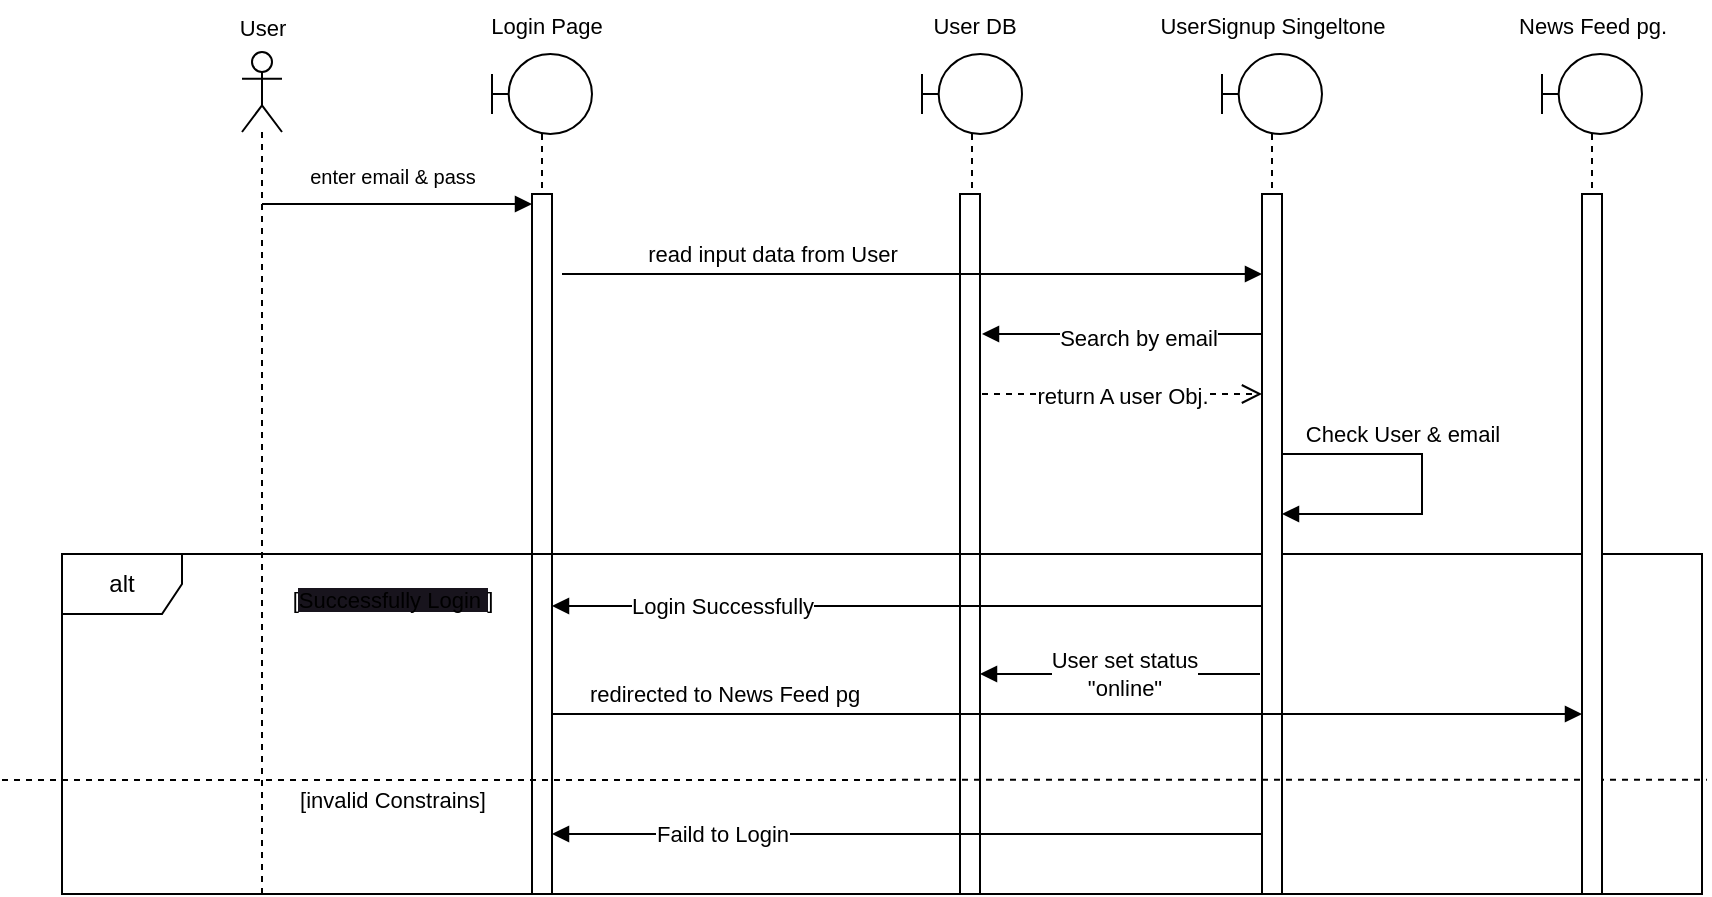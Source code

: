 <mxfile version="25.0.2">
  <diagram name="Page-1" id="2SzWfhOFsnxvCo7K4J0q">
    <mxGraphModel dx="1050" dy="621" grid="1" gridSize="10" guides="1" tooltips="1" connect="1" arrows="1" fold="1" page="1" pageScale="1" pageWidth="1169" pageHeight="827" math="0" shadow="0">
      <root>
        <mxCell id="0" />
        <mxCell id="1" parent="0" />
        <mxCell id="sLEiHJOJmz-WyEaxbIG9-1" value="" style="shape=umlLifeline;perimeter=lifelinePerimeter;whiteSpace=wrap;html=1;container=1;dropTarget=0;collapsible=0;recursiveResize=0;outlineConnect=0;portConstraint=eastwest;newEdgeStyle={&quot;curved&quot;:0,&quot;rounded&quot;:0};participant=umlActor;" parent="1" vertex="1">
          <mxGeometry x="320" y="119" width="20" height="421" as="geometry" />
        </mxCell>
        <mxCell id="sLEiHJOJmz-WyEaxbIG9-2" value="&lt;span style=&quot;font-weight: normal;&quot;&gt;&lt;font style=&quot;font-size: 11px;&quot;&gt;User&lt;/font&gt;&lt;/span&gt;" style="text;align=center;fontStyle=1;verticalAlign=middle;spacingLeft=3;spacingRight=3;strokeColor=none;rotatable=0;points=[[0,0.5],[1,0.5]];portConstraint=eastwest;html=1;" parent="1" vertex="1">
          <mxGeometry x="315" y="94" width="30" height="26" as="geometry" />
        </mxCell>
        <mxCell id="sLEiHJOJmz-WyEaxbIG9-3" value="" style="html=1;points=[[0,0,0,0,5],[0,1,0,0,-5],[1,0,0,0,5],[1,1,0,0,-5]];perimeter=orthogonalPerimeter;outlineConnect=0;targetShapes=umlLifeline;portConstraint=eastwest;newEdgeStyle={&quot;curved&quot;:0,&quot;rounded&quot;:0};" parent="1" vertex="1">
          <mxGeometry x="465" y="190" width="10" height="350" as="geometry" />
        </mxCell>
        <mxCell id="sLEiHJOJmz-WyEaxbIG9-4" value="" style="shape=umlLifeline;perimeter=lifelinePerimeter;whiteSpace=wrap;html=1;container=1;dropTarget=0;collapsible=0;recursiveResize=0;outlineConnect=0;portConstraint=eastwest;newEdgeStyle={&quot;curved&quot;:0,&quot;rounded&quot;:0};participant=umlBoundary;" parent="1" vertex="1">
          <mxGeometry x="445" y="120" width="50" height="70" as="geometry" />
        </mxCell>
        <mxCell id="sLEiHJOJmz-WyEaxbIG9-5" value="&lt;span style=&quot;font-weight: normal;&quot;&gt;&lt;font style=&quot;font-size: 11px;&quot;&gt;Login Page&lt;/font&gt;&lt;/span&gt;" style="text;align=center;fontStyle=1;verticalAlign=middle;spacingLeft=3;spacingRight=3;strokeColor=none;rotatable=0;points=[[0,0.5],[1,0.5]];portConstraint=eastwest;html=1;" parent="1" vertex="1">
          <mxGeometry x="457" y="93" width="30" height="26" as="geometry" />
        </mxCell>
        <mxCell id="sLEiHJOJmz-WyEaxbIG9-12" value="&lt;font size=&quot;1&quot;&gt;enter email &amp;amp; pass&lt;/font&gt;" style="html=1;verticalAlign=bottom;endArrow=block;curved=0;rounded=0;entryX=0;entryY=0;entryDx=0;entryDy=5;entryPerimeter=0;" parent="1" source="sLEiHJOJmz-WyEaxbIG9-1" target="sLEiHJOJmz-WyEaxbIG9-3" edge="1">
          <mxGeometry x="-0.036" y="5" relative="1" as="geometry">
            <mxPoint x="385" y="220" as="sourcePoint" />
            <mxPoint x="405" y="160" as="targetPoint" />
            <mxPoint as="offset" />
          </mxGeometry>
        </mxCell>
        <mxCell id="sLEiHJOJmz-WyEaxbIG9-14" value="" style="html=1;points=[[0,0,0,0,5],[0,1,0,0,-5],[1,0,0,0,5],[1,1,0,0,-5]];perimeter=orthogonalPerimeter;outlineConnect=0;targetShapes=umlLifeline;portConstraint=eastwest;newEdgeStyle={&quot;curved&quot;:0,&quot;rounded&quot;:0};" parent="1" vertex="1">
          <mxGeometry x="679" y="190" width="10" height="350" as="geometry" />
        </mxCell>
        <mxCell id="sLEiHJOJmz-WyEaxbIG9-15" value="&lt;span style=&quot;font-weight: normal;&quot;&gt;&lt;font style=&quot;font-size: 11px;&quot;&gt;User DB&lt;/font&gt;&lt;/span&gt;" style="text;align=center;fontStyle=1;verticalAlign=middle;spacingLeft=3;spacingRight=3;strokeColor=none;rotatable=0;points=[[0,0.5],[1,0.5]];portConstraint=eastwest;html=1;" parent="1" vertex="1">
          <mxGeometry x="671" y="93" width="30" height="26" as="geometry" />
        </mxCell>
        <mxCell id="sLEiHJOJmz-WyEaxbIG9-16" value="" style="shape=umlLifeline;perimeter=lifelinePerimeter;whiteSpace=wrap;html=1;container=1;dropTarget=0;collapsible=0;recursiveResize=0;outlineConnect=0;portConstraint=eastwest;newEdgeStyle={&quot;curved&quot;:0,&quot;rounded&quot;:0};participant=umlBoundary;" parent="1" vertex="1">
          <mxGeometry x="660" y="120" width="50" height="70" as="geometry" />
        </mxCell>
        <mxCell id="sLEiHJOJmz-WyEaxbIG9-17" value="" style="html=1;verticalAlign=bottom;endArrow=block;curved=0;rounded=0;" parent="1" target="sLEiHJOJmz-WyEaxbIG9-22" edge="1">
          <mxGeometry x="0.772" relative="1" as="geometry">
            <mxPoint x="480" y="230" as="sourcePoint" />
            <mxPoint x="450" y="230" as="targetPoint" />
            <mxPoint as="offset" />
          </mxGeometry>
        </mxCell>
        <mxCell id="sLEiHJOJmz-WyEaxbIG9-32" value="read input data from User" style="edgeLabel;html=1;align=center;verticalAlign=middle;resizable=0;points=[];" parent="sLEiHJOJmz-WyEaxbIG9-17" vertex="1" connectable="0">
          <mxGeometry x="-0.649" y="3" relative="1" as="geometry">
            <mxPoint x="43" y="-7" as="offset" />
          </mxGeometry>
        </mxCell>
        <mxCell id="sLEiHJOJmz-WyEaxbIG9-18" value="" style="html=1;verticalAlign=bottom;endArrow=block;curved=0;rounded=0;" parent="1" source="sLEiHJOJmz-WyEaxbIG9-22" edge="1">
          <mxGeometry x="0.641" y="20" relative="1" as="geometry">
            <mxPoint x="469" y="260" as="sourcePoint" />
            <mxPoint x="690" y="260" as="targetPoint" />
            <mxPoint as="offset" />
          </mxGeometry>
        </mxCell>
        <mxCell id="sLEiHJOJmz-WyEaxbIG9-33" value="Search by email" style="edgeLabel;html=1;align=center;verticalAlign=middle;resizable=0;points=[];" parent="sLEiHJOJmz-WyEaxbIG9-18" vertex="1" connectable="0">
          <mxGeometry x="-0.11" y="2" relative="1" as="geometry">
            <mxPoint as="offset" />
          </mxGeometry>
        </mxCell>
        <mxCell id="sLEiHJOJmz-WyEaxbIG9-21" value="alt" style="shape=umlFrame;whiteSpace=wrap;html=1;pointerEvents=0;" parent="1" vertex="1">
          <mxGeometry x="230" y="370" width="820" height="170" as="geometry" />
        </mxCell>
        <mxCell id="sLEiHJOJmz-WyEaxbIG9-22" value="" style="html=1;points=[[0,0,0,0,5],[0,1,0,0,-5],[1,0,0,0,5],[1,1,0,0,-5]];perimeter=orthogonalPerimeter;outlineConnect=0;targetShapes=umlLifeline;portConstraint=eastwest;newEdgeStyle={&quot;curved&quot;:0,&quot;rounded&quot;:0};" parent="1" vertex="1">
          <mxGeometry x="830" y="190" width="10" height="350" as="geometry" />
        </mxCell>
        <mxCell id="sLEiHJOJmz-WyEaxbIG9-23" value="" style="shape=umlLifeline;perimeter=lifelinePerimeter;whiteSpace=wrap;html=1;container=1;dropTarget=0;collapsible=0;recursiveResize=0;outlineConnect=0;portConstraint=eastwest;newEdgeStyle={&quot;curved&quot;:0,&quot;rounded&quot;:0};participant=umlBoundary;" parent="1" vertex="1">
          <mxGeometry x="810" y="120" width="50" height="70" as="geometry" />
        </mxCell>
        <mxCell id="sLEiHJOJmz-WyEaxbIG9-24" value="&lt;span style=&quot;font-weight: normal;&quot;&gt;&lt;font style=&quot;font-size: 11px;&quot;&gt;UserSignup Singeltone&lt;/font&gt;&lt;/span&gt;" style="text;align=center;fontStyle=1;verticalAlign=middle;spacingLeft=3;spacingRight=3;strokeColor=none;rotatable=0;points=[[0,0.5],[1,0.5]];portConstraint=eastwest;html=1;" parent="1" vertex="1">
          <mxGeometry x="820" y="93" width="30" height="26" as="geometry" />
        </mxCell>
        <mxCell id="sLEiHJOJmz-WyEaxbIG9-25" value="&lt;span style=&quot;font-weight: normal;&quot;&gt;&lt;font style=&quot;font-size: 11px;&quot;&gt;[&lt;/font&gt;&lt;/span&gt;&lt;span style=&quot;font-size: 11px; font-weight: 400; background-color: rgb(24, 20, 29);&quot;&gt;Successfully&amp;nbsp;&lt;/span&gt;&lt;span style=&quot;font-size: 11px; font-weight: 400; background-color: rgb(24, 20, 29);&quot;&gt;Login&amp;nbsp;&lt;/span&gt;&lt;span style=&quot;font-weight: normal;&quot;&gt;&lt;font style=&quot;font-size: 11px;&quot;&gt;]&lt;/font&gt;&lt;/span&gt;" style="text;align=center;fontStyle=1;verticalAlign=middle;spacingLeft=3;spacingRight=3;strokeColor=none;rotatable=0;points=[[0,0.5],[1,0.5]];portConstraint=eastwest;html=1;" parent="1" vertex="1">
          <mxGeometry x="380" y="380" width="30" height="26" as="geometry" />
        </mxCell>
        <mxCell id="sLEiHJOJmz-WyEaxbIG9-27" value="" style="html=1;verticalAlign=bottom;endArrow=none;dashed=1;endSize=8;curved=0;rounded=0;endFill=0;entryX=1.003;entryY=0.664;entryDx=0;entryDy=0;entryPerimeter=0;" parent="1" target="sLEiHJOJmz-WyEaxbIG9-21" edge="1">
          <mxGeometry relative="1" as="geometry">
            <mxPoint x="280" y="450" as="targetPoint" />
            <mxPoint x="200" y="483" as="sourcePoint" />
          </mxGeometry>
        </mxCell>
        <mxCell id="sLEiHJOJmz-WyEaxbIG9-28" value="return A user Obj." style="html=1;verticalAlign=bottom;endArrow=open;dashed=1;endSize=8;curved=0;rounded=0;" parent="1" target="sLEiHJOJmz-WyEaxbIG9-22" edge="1">
          <mxGeometry y="-10" relative="1" as="geometry">
            <mxPoint x="449" y="290" as="targetPoint" />
            <mxPoint x="690" y="290" as="sourcePoint" />
            <mxPoint as="offset" />
          </mxGeometry>
        </mxCell>
        <mxCell id="sLEiHJOJmz-WyEaxbIG9-29" value="" style="html=1;points=[[0,0,0,0,5],[0,1,0,0,-5],[1,0,0,0,5],[1,1,0,0,-5]];perimeter=orthogonalPerimeter;outlineConnect=0;targetShapes=umlLifeline;portConstraint=eastwest;newEdgeStyle={&quot;curved&quot;:0,&quot;rounded&quot;:0};" parent="1" vertex="1">
          <mxGeometry x="990" y="190" width="10" height="350" as="geometry" />
        </mxCell>
        <mxCell id="sLEiHJOJmz-WyEaxbIG9-30" value="" style="shape=umlLifeline;perimeter=lifelinePerimeter;whiteSpace=wrap;html=1;container=1;dropTarget=0;collapsible=0;recursiveResize=0;outlineConnect=0;portConstraint=eastwest;newEdgeStyle={&quot;curved&quot;:0,&quot;rounded&quot;:0};participant=umlBoundary;" parent="1" vertex="1">
          <mxGeometry x="970" y="120" width="50" height="70" as="geometry" />
        </mxCell>
        <mxCell id="sLEiHJOJmz-WyEaxbIG9-31" value="&lt;span style=&quot;font-weight: normal;&quot;&gt;&lt;font style=&quot;font-size: 11px;&quot;&gt;News Feed pg.&lt;/font&gt;&lt;/span&gt;" style="text;align=center;fontStyle=1;verticalAlign=middle;spacingLeft=3;spacingRight=3;strokeColor=none;rotatable=0;points=[[0,0.5],[1,0.5]];portConstraint=eastwest;html=1;" parent="1" vertex="1">
          <mxGeometry x="980" y="93" width="30" height="26" as="geometry" />
        </mxCell>
        <mxCell id="sLEiHJOJmz-WyEaxbIG9-36" value="" style="html=1;verticalAlign=bottom;endArrow=block;curved=0;rounded=0;" parent="1" target="sLEiHJOJmz-WyEaxbIG9-22" edge="1">
          <mxGeometry x="0.772" relative="1" as="geometry">
            <mxPoint x="840" y="320" as="sourcePoint" />
            <mxPoint x="860" y="360" as="targetPoint" />
            <mxPoint as="offset" />
            <Array as="points">
              <mxPoint x="910" y="320" />
              <mxPoint x="910" y="350" />
            </Array>
          </mxGeometry>
        </mxCell>
        <mxCell id="sLEiHJOJmz-WyEaxbIG9-37" value="Check User &amp;amp; email" style="edgeLabel;html=1;align=center;verticalAlign=middle;resizable=0;points=[];" parent="sLEiHJOJmz-WyEaxbIG9-36" vertex="1" connectable="0">
          <mxGeometry x="-0.649" y="3" relative="1" as="geometry">
            <mxPoint x="30" y="-7" as="offset" />
          </mxGeometry>
        </mxCell>
        <mxCell id="sLEiHJOJmz-WyEaxbIG9-38" value="" style="html=1;verticalAlign=bottom;endArrow=block;curved=0;rounded=0;" parent="1" edge="1">
          <mxGeometry x="0.641" y="20" relative="1" as="geometry">
            <mxPoint x="829" y="430" as="sourcePoint" />
            <mxPoint x="689" y="430" as="targetPoint" />
            <mxPoint as="offset" />
          </mxGeometry>
        </mxCell>
        <mxCell id="sLEiHJOJmz-WyEaxbIG9-39" value="User set status&lt;div&gt;&quot;online&quot;&lt;/div&gt;" style="edgeLabel;html=1;align=center;verticalAlign=middle;resizable=0;points=[];" parent="sLEiHJOJmz-WyEaxbIG9-38" vertex="1" connectable="0">
          <mxGeometry x="-0.11" y="2" relative="1" as="geometry">
            <mxPoint x="-6" y="-2" as="offset" />
          </mxGeometry>
        </mxCell>
        <mxCell id="sLEiHJOJmz-WyEaxbIG9-41" value="" style="html=1;verticalAlign=bottom;endArrow=block;curved=0;rounded=0;" parent="1" edge="1">
          <mxGeometry x="0.641" y="20" relative="1" as="geometry">
            <mxPoint x="830" y="396" as="sourcePoint" />
            <mxPoint x="475" y="396" as="targetPoint" />
            <mxPoint as="offset" />
          </mxGeometry>
        </mxCell>
        <mxCell id="sLEiHJOJmz-WyEaxbIG9-42" value="Login Successfully" style="edgeLabel;html=1;align=center;verticalAlign=middle;resizable=0;points=[];" parent="sLEiHJOJmz-WyEaxbIG9-41" vertex="1" connectable="0">
          <mxGeometry x="-0.11" y="2" relative="1" as="geometry">
            <mxPoint x="-112" y="-2" as="offset" />
          </mxGeometry>
        </mxCell>
        <mxCell id="sLEiHJOJmz-WyEaxbIG9-45" value="" style="html=1;verticalAlign=bottom;endArrow=block;curved=0;rounded=0;" parent="1" target="sLEiHJOJmz-WyEaxbIG9-29" edge="1">
          <mxGeometry x="0.772" relative="1" as="geometry">
            <mxPoint x="475" y="450" as="sourcePoint" />
            <mxPoint x="825" y="450" as="targetPoint" />
            <mxPoint as="offset" />
          </mxGeometry>
        </mxCell>
        <mxCell id="sLEiHJOJmz-WyEaxbIG9-46" value="redirected to News Feed pg" style="edgeLabel;html=1;align=center;verticalAlign=middle;resizable=0;points=[];" parent="sLEiHJOJmz-WyEaxbIG9-45" vertex="1" connectable="0">
          <mxGeometry x="-0.649" y="3" relative="1" as="geometry">
            <mxPoint x="-5" y="-7" as="offset" />
          </mxGeometry>
        </mxCell>
        <mxCell id="sLEiHJOJmz-WyEaxbIG9-47" value="" style="html=1;verticalAlign=bottom;endArrow=block;curved=0;rounded=0;" parent="1" edge="1">
          <mxGeometry x="0.641" y="20" relative="1" as="geometry">
            <mxPoint x="830" y="510" as="sourcePoint" />
            <mxPoint x="475" y="510" as="targetPoint" />
            <mxPoint as="offset" />
          </mxGeometry>
        </mxCell>
        <mxCell id="sLEiHJOJmz-WyEaxbIG9-48" value="Faild to Login" style="edgeLabel;html=1;align=center;verticalAlign=middle;resizable=0;points=[];" parent="sLEiHJOJmz-WyEaxbIG9-47" vertex="1" connectable="0">
          <mxGeometry x="-0.11" y="2" relative="1" as="geometry">
            <mxPoint x="-112" y="-2" as="offset" />
          </mxGeometry>
        </mxCell>
        <mxCell id="sLEiHJOJmz-WyEaxbIG9-49" value="&lt;span style=&quot;font-size: 11px; font-weight: 400;&quot;&gt;[invalid Constrains]&lt;/span&gt;" style="text;align=center;fontStyle=1;verticalAlign=middle;spacingLeft=3;spacingRight=3;strokeColor=none;rotatable=0;points=[[0,0.5],[1,0.5]];portConstraint=eastwest;html=1;" parent="1" vertex="1">
          <mxGeometry x="380" y="480" width="30" height="26" as="geometry" />
        </mxCell>
      </root>
    </mxGraphModel>
  </diagram>
</mxfile>
